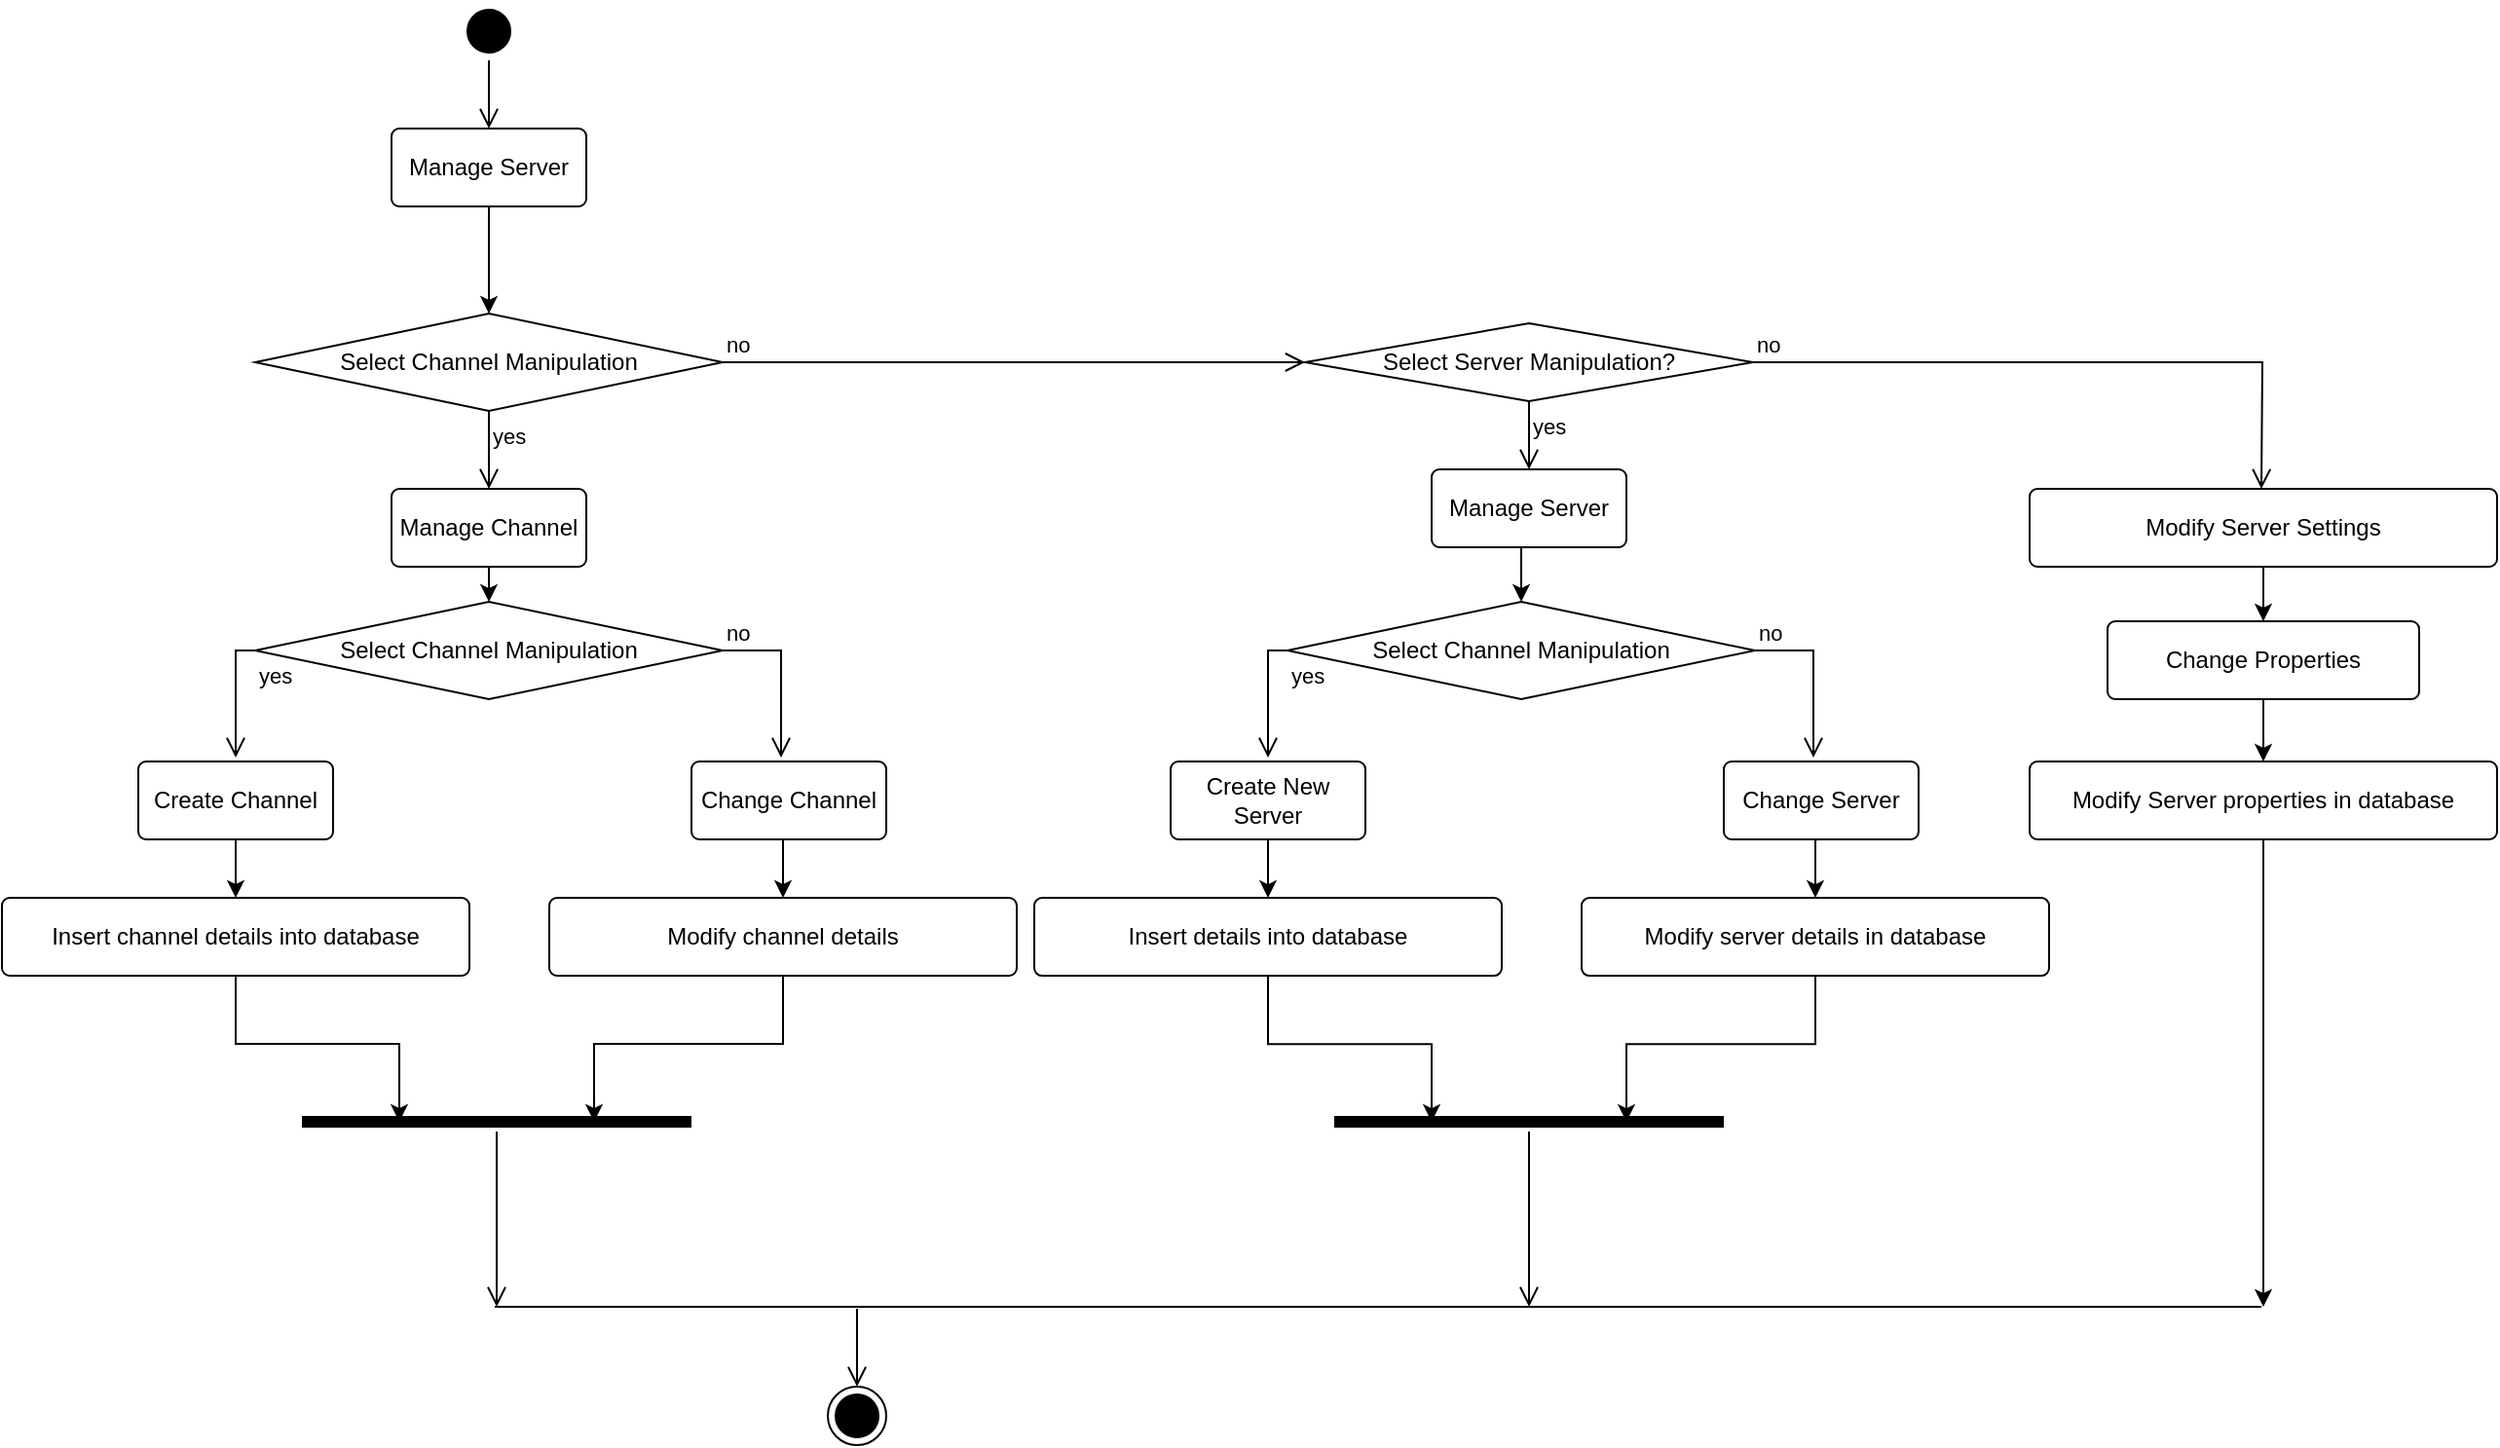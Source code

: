<mxfile version="24.7.8">
  <diagram name="Page-1" id="-ryBPKiw36kZiM9XK9C2">
    <mxGraphModel dx="2327" dy="1915" grid="1" gridSize="10" guides="1" tooltips="1" connect="1" arrows="1" fold="1" page="1" pageScale="1" pageWidth="827" pageHeight="1169" math="0" shadow="0">
      <root>
        <mxCell id="0" />
        <mxCell id="1" parent="0" />
        <mxCell id="vPE3skOQkjk9zv2rMg0B-1" value="" style="ellipse;html=1;shape=startState;fillColor=#000000;strokeColor=#000000;" parent="1" vertex="1">
          <mxGeometry x="195" y="-70" width="30" height="30" as="geometry" />
        </mxCell>
        <mxCell id="vPE3skOQkjk9zv2rMg0B-2" value="" style="edgeStyle=orthogonalEdgeStyle;html=1;verticalAlign=bottom;endArrow=open;endSize=8;strokeColor=#000000;rounded=0;entryX=0.5;entryY=0;entryDx=0;entryDy=0;" parent="1" source="vPE3skOQkjk9zv2rMg0B-1" edge="1" target="vPE3skOQkjk9zv2rMg0B-3">
          <mxGeometry relative="1" as="geometry">
            <mxPoint x="399" y="50" as="targetPoint" />
          </mxGeometry>
        </mxCell>
        <mxCell id="vPE3skOQkjk9zv2rMg0B-7" style="edgeStyle=orthogonalEdgeStyle;rounded=0;orthogonalLoop=1;jettySize=auto;html=1;exitX=0.5;exitY=1;exitDx=0;exitDy=0;entryX=0.5;entryY=0;entryDx=0;entryDy=0;" parent="1" source="vPE3skOQkjk9zv2rMg0B-3" target="vPE3skOQkjk9zv2rMg0B-4" edge="1">
          <mxGeometry relative="1" as="geometry" />
        </mxCell>
        <mxCell id="vPE3skOQkjk9zv2rMg0B-3" value="Manage Server" style="rounded=1;arcSize=10;whiteSpace=wrap;html=1;align=center;fillColor=none;" parent="1" vertex="1">
          <mxGeometry x="160" y="-5" width="100" height="40" as="geometry" />
        </mxCell>
        <mxCell id="vPE3skOQkjk9zv2rMg0B-4" value="Select Channel Manipulation" style="rhombus;whiteSpace=wrap;html=1;fontColor=#000000;fillColor=none;strokeColor=#000000;" parent="1" vertex="1">
          <mxGeometry x="90" y="90" width="240" height="50" as="geometry" />
        </mxCell>
        <mxCell id="vPE3skOQkjk9zv2rMg0B-5" value="no" style="edgeStyle=orthogonalEdgeStyle;html=1;align=left;verticalAlign=bottom;endArrow=open;endSize=8;strokeColor=#000000;rounded=0;entryX=0;entryY=0.5;entryDx=0;entryDy=0;" parent="1" source="vPE3skOQkjk9zv2rMg0B-4" target="vPE3skOQkjk9zv2rMg0B-10" edge="1">
          <mxGeometry x="-1" relative="1" as="geometry">
            <mxPoint x="490" y="115" as="targetPoint" />
          </mxGeometry>
        </mxCell>
        <mxCell id="vPE3skOQkjk9zv2rMg0B-6" value="yes" style="edgeStyle=orthogonalEdgeStyle;html=1;align=left;verticalAlign=top;endArrow=open;endSize=8;strokeColor=#000000;rounded=0;" parent="1" source="vPE3skOQkjk9zv2rMg0B-4" edge="1">
          <mxGeometry x="-1" relative="1" as="geometry">
            <mxPoint x="210" y="180" as="targetPoint" />
            <Array as="points">
              <mxPoint x="210" y="170" />
              <mxPoint x="210" y="170" />
            </Array>
          </mxGeometry>
        </mxCell>
        <mxCell id="vPE3skOQkjk9zv2rMg0B-10" value="Select Server Manipulation?" style="rhombus;whiteSpace=wrap;html=1;fontColor=#000000;fillColor=none;strokeColor=#000000;" parent="1" vertex="1">
          <mxGeometry x="629" y="95" width="230" height="40" as="geometry" />
        </mxCell>
        <mxCell id="vPE3skOQkjk9zv2rMg0B-11" value="no" style="edgeStyle=orthogonalEdgeStyle;html=1;align=left;verticalAlign=bottom;endArrow=open;endSize=8;strokeColor=#000000;rounded=0;" parent="1" source="vPE3skOQkjk9zv2rMg0B-10" edge="1">
          <mxGeometry x="-1" relative="1" as="geometry">
            <mxPoint x="1120" y="180" as="targetPoint" />
          </mxGeometry>
        </mxCell>
        <mxCell id="vPE3skOQkjk9zv2rMg0B-12" value="yes" style="edgeStyle=orthogonalEdgeStyle;html=1;align=left;verticalAlign=top;endArrow=open;endSize=8;strokeColor=#000000;rounded=0;" parent="1" source="vPE3skOQkjk9zv2rMg0B-10" edge="1">
          <mxGeometry x="-1" relative="1" as="geometry">
            <mxPoint x="744" y="170" as="targetPoint" />
            <Array as="points">
              <mxPoint x="744" y="150" />
              <mxPoint x="744" y="150" />
            </Array>
          </mxGeometry>
        </mxCell>
        <mxCell id="vPE3skOQkjk9zv2rMg0B-48" style="edgeStyle=orthogonalEdgeStyle;rounded=0;orthogonalLoop=1;jettySize=auto;html=1;exitX=0.5;exitY=1;exitDx=0;exitDy=0;entryX=0.5;entryY=0;entryDx=0;entryDy=0;" parent="1" source="vPE3skOQkjk9zv2rMg0B-13" target="vPE3skOQkjk9zv2rMg0B-43" edge="1">
          <mxGeometry relative="1" as="geometry" />
        </mxCell>
        <mxCell id="vPE3skOQkjk9zv2rMg0B-13" value="Manage Server" style="rounded=1;arcSize=10;whiteSpace=wrap;html=1;align=center;fillColor=none;" parent="1" vertex="1">
          <mxGeometry x="694" y="170" width="100" height="40" as="geometry" />
        </mxCell>
        <mxCell id="vPE3skOQkjk9zv2rMg0B-25" style="edgeStyle=orthogonalEdgeStyle;rounded=0;orthogonalLoop=1;jettySize=auto;html=1;exitX=0.5;exitY=1;exitDx=0;exitDy=0;entryX=0.5;entryY=0;entryDx=0;entryDy=0;" parent="1" source="vPE3skOQkjk9zv2rMg0B-18" target="vPE3skOQkjk9zv2rMg0B-22" edge="1">
          <mxGeometry relative="1" as="geometry" />
        </mxCell>
        <mxCell id="vPE3skOQkjk9zv2rMg0B-18" value="Manage Channel" style="rounded=1;arcSize=10;whiteSpace=wrap;html=1;align=center;fillColor=none;" parent="1" vertex="1">
          <mxGeometry x="160" y="180" width="100" height="40" as="geometry" />
        </mxCell>
        <mxCell id="vPE3skOQkjk9zv2rMg0B-22" value="Select Channel Manipulation" style="rhombus;whiteSpace=wrap;html=1;fontColor=#000000;fillColor=none;strokeColor=#000000;" parent="1" vertex="1">
          <mxGeometry x="90" y="238" width="240" height="50" as="geometry" />
        </mxCell>
        <mxCell id="vPE3skOQkjk9zv2rMg0B-23" value="no" style="edgeStyle=orthogonalEdgeStyle;html=1;align=left;verticalAlign=bottom;endArrow=open;endSize=8;strokeColor=#000000;rounded=0;" parent="1" source="vPE3skOQkjk9zv2rMg0B-22" edge="1">
          <mxGeometry x="-1" relative="1" as="geometry">
            <mxPoint x="360" y="318" as="targetPoint" />
            <Array as="points">
              <mxPoint x="360" y="263" />
            </Array>
          </mxGeometry>
        </mxCell>
        <mxCell id="vPE3skOQkjk9zv2rMg0B-24" value="yes" style="edgeStyle=orthogonalEdgeStyle;html=1;align=left;verticalAlign=top;endArrow=open;endSize=8;strokeColor=#000000;rounded=0;exitX=0;exitY=0.5;exitDx=0;exitDy=0;" parent="1" source="vPE3skOQkjk9zv2rMg0B-22" edge="1">
          <mxGeometry x="-1" relative="1" as="geometry">
            <mxPoint x="80" y="318" as="targetPoint" />
            <Array as="points">
              <mxPoint x="80" y="263" />
            </Array>
          </mxGeometry>
        </mxCell>
        <mxCell id="vPE3skOQkjk9zv2rMg0B-32" style="edgeStyle=orthogonalEdgeStyle;rounded=0;orthogonalLoop=1;jettySize=auto;html=1;exitX=0.5;exitY=1;exitDx=0;exitDy=0;entryX=0.5;entryY=0;entryDx=0;entryDy=0;" parent="1" source="vPE3skOQkjk9zv2rMg0B-27" target="vPE3skOQkjk9zv2rMg0B-29" edge="1">
          <mxGeometry relative="1" as="geometry" />
        </mxCell>
        <mxCell id="vPE3skOQkjk9zv2rMg0B-27" value="Create Channel" style="rounded=1;arcSize=10;whiteSpace=wrap;html=1;align=center;fillColor=none;" parent="1" vertex="1">
          <mxGeometry x="30" y="320" width="100" height="40" as="geometry" />
        </mxCell>
        <mxCell id="vPE3skOQkjk9zv2rMg0B-33" style="edgeStyle=orthogonalEdgeStyle;rounded=0;orthogonalLoop=1;jettySize=auto;html=1;exitX=0.5;exitY=1;exitDx=0;exitDy=0;entryX=0.5;entryY=0;entryDx=0;entryDy=0;" parent="1" source="vPE3skOQkjk9zv2rMg0B-28" target="vPE3skOQkjk9zv2rMg0B-31" edge="1">
          <mxGeometry relative="1" as="geometry" />
        </mxCell>
        <mxCell id="vPE3skOQkjk9zv2rMg0B-28" value="Change Channel" style="rounded=1;arcSize=10;whiteSpace=wrap;html=1;align=center;fillColor=none;" parent="1" vertex="1">
          <mxGeometry x="314" y="320" width="100" height="40" as="geometry" />
        </mxCell>
        <mxCell id="vPE3skOQkjk9zv2rMg0B-29" value="Insert channel details into database" style="rounded=1;arcSize=10;whiteSpace=wrap;html=1;align=center;fillColor=none;" parent="1" vertex="1">
          <mxGeometry x="-40" y="390" width="240" height="40" as="geometry" />
        </mxCell>
        <mxCell id="vPE3skOQkjk9zv2rMg0B-31" value="Modify channel details" style="rounded=1;arcSize=10;whiteSpace=wrap;html=1;align=center;fillColor=none;" parent="1" vertex="1">
          <mxGeometry x="241" y="390" width="240" height="40" as="geometry" />
        </mxCell>
        <mxCell id="vPE3skOQkjk9zv2rMg0B-36" value="" style="shape=line;html=1;strokeWidth=6;strokeColor=#000000;" parent="1" vertex="1">
          <mxGeometry x="114" y="500" width="200" height="10" as="geometry" />
        </mxCell>
        <mxCell id="vPE3skOQkjk9zv2rMg0B-37" value="" style="html=1;verticalAlign=bottom;endArrow=open;endSize=8;strokeColor=#000000;rounded=0;" parent="1" source="vPE3skOQkjk9zv2rMg0B-36" edge="1">
          <mxGeometry relative="1" as="geometry">
            <mxPoint x="214" y="600" as="targetPoint" />
          </mxGeometry>
        </mxCell>
        <mxCell id="vPE3skOQkjk9zv2rMg0B-38" style="edgeStyle=orthogonalEdgeStyle;rounded=0;orthogonalLoop=1;jettySize=auto;html=1;exitX=0.5;exitY=1;exitDx=0;exitDy=0;entryX=0.25;entryY=0.5;entryDx=0;entryDy=0;entryPerimeter=0;" parent="1" source="vPE3skOQkjk9zv2rMg0B-29" target="vPE3skOQkjk9zv2rMg0B-36" edge="1">
          <mxGeometry relative="1" as="geometry" />
        </mxCell>
        <mxCell id="vPE3skOQkjk9zv2rMg0B-39" style="edgeStyle=orthogonalEdgeStyle;rounded=0;orthogonalLoop=1;jettySize=auto;html=1;exitX=0.5;exitY=1;exitDx=0;exitDy=0;entryX=0.75;entryY=0.5;entryDx=0;entryDy=0;entryPerimeter=0;" parent="1" source="vPE3skOQkjk9zv2rMg0B-31" target="vPE3skOQkjk9zv2rMg0B-36" edge="1">
          <mxGeometry relative="1" as="geometry" />
        </mxCell>
        <mxCell id="vPE3skOQkjk9zv2rMg0B-40" value="" style="ellipse;html=1;shape=endState;fillColor=#000000;strokeColor=#000000;" parent="1" vertex="1">
          <mxGeometry x="384" y="641" width="30" height="30" as="geometry" />
        </mxCell>
        <mxCell id="vPE3skOQkjk9zv2rMg0B-42" value="" style="edgeStyle=orthogonalEdgeStyle;html=1;verticalAlign=bottom;endArrow=open;endSize=8;strokeColor=#000000;rounded=0;" parent="1" edge="1">
          <mxGeometry relative="1" as="geometry">
            <mxPoint x="399" y="641" as="targetPoint" />
            <mxPoint x="399" y="601" as="sourcePoint" />
          </mxGeometry>
        </mxCell>
        <mxCell id="vPE3skOQkjk9zv2rMg0B-43" value="Select Channel Manipulation" style="rhombus;whiteSpace=wrap;html=1;fontColor=#000000;fillColor=none;strokeColor=#000000;" parent="1" vertex="1">
          <mxGeometry x="620" y="238" width="240" height="50" as="geometry" />
        </mxCell>
        <mxCell id="vPE3skOQkjk9zv2rMg0B-44" value="no" style="edgeStyle=orthogonalEdgeStyle;html=1;align=left;verticalAlign=bottom;endArrow=open;endSize=8;strokeColor=#000000;rounded=0;" parent="1" source="vPE3skOQkjk9zv2rMg0B-43" edge="1">
          <mxGeometry x="-1" relative="1" as="geometry">
            <mxPoint x="890" y="318" as="targetPoint" />
            <Array as="points">
              <mxPoint x="890" y="263" />
            </Array>
          </mxGeometry>
        </mxCell>
        <mxCell id="vPE3skOQkjk9zv2rMg0B-45" value="yes" style="edgeStyle=orthogonalEdgeStyle;html=1;align=left;verticalAlign=top;endArrow=open;endSize=8;strokeColor=#000000;rounded=0;exitX=0;exitY=0.5;exitDx=0;exitDy=0;" parent="1" source="vPE3skOQkjk9zv2rMg0B-43" edge="1">
          <mxGeometry x="-1" relative="1" as="geometry">
            <mxPoint x="610" y="318" as="targetPoint" />
            <Array as="points">
              <mxPoint x="610" y="263" />
            </Array>
          </mxGeometry>
        </mxCell>
        <mxCell id="vPE3skOQkjk9zv2rMg0B-46" value="Create New Server" style="rounded=1;arcSize=10;whiteSpace=wrap;html=1;align=center;fillColor=none;" parent="1" vertex="1">
          <mxGeometry x="560" y="320" width="100" height="40" as="geometry" />
        </mxCell>
        <mxCell id="vPE3skOQkjk9zv2rMg0B-47" value="Change Server" style="rounded=1;arcSize=10;whiteSpace=wrap;html=1;align=center;fillColor=none;" parent="1" vertex="1">
          <mxGeometry x="844" y="320" width="100" height="40" as="geometry" />
        </mxCell>
        <mxCell id="vPE3skOQkjk9zv2rMg0B-72" style="edgeStyle=orthogonalEdgeStyle;rounded=0;orthogonalLoop=1;jettySize=auto;html=1;exitX=0.5;exitY=1;exitDx=0;exitDy=0;entryX=0.5;entryY=0;entryDx=0;entryDy=0;" parent="1" target="vPE3skOQkjk9zv2rMg0B-74" edge="1">
          <mxGeometry relative="1" as="geometry">
            <mxPoint x="610" y="360.05" as="sourcePoint" />
          </mxGeometry>
        </mxCell>
        <mxCell id="vPE3skOQkjk9zv2rMg0B-73" style="edgeStyle=orthogonalEdgeStyle;rounded=0;orthogonalLoop=1;jettySize=auto;html=1;exitX=0.5;exitY=1;exitDx=0;exitDy=0;entryX=0.5;entryY=0;entryDx=0;entryDy=0;" parent="1" target="vPE3skOQkjk9zv2rMg0B-75" edge="1">
          <mxGeometry relative="1" as="geometry">
            <mxPoint x="894" y="360.05" as="sourcePoint" />
          </mxGeometry>
        </mxCell>
        <mxCell id="vPE3skOQkjk9zv2rMg0B-74" value="Insert details into database" style="rounded=1;arcSize=10;whiteSpace=wrap;html=1;align=center;fillColor=none;" parent="1" vertex="1">
          <mxGeometry x="490" y="390.05" width="240" height="40" as="geometry" />
        </mxCell>
        <mxCell id="vPE3skOQkjk9zv2rMg0B-75" value="Modify server details in database" style="rounded=1;arcSize=10;whiteSpace=wrap;html=1;align=center;fillColor=none;" parent="1" vertex="1">
          <mxGeometry x="771" y="390.05" width="240" height="40" as="geometry" />
        </mxCell>
        <mxCell id="vPE3skOQkjk9zv2rMg0B-76" value="" style="shape=line;html=1;strokeWidth=6;strokeColor=#000000;" parent="1" vertex="1">
          <mxGeometry x="644" y="500.05" width="200" height="10" as="geometry" />
        </mxCell>
        <mxCell id="vPE3skOQkjk9zv2rMg0B-77" value="" style="edgeStyle=orthogonalEdgeStyle;html=1;verticalAlign=bottom;endArrow=open;endSize=8;strokeColor=#000000;rounded=0;" parent="1" source="vPE3skOQkjk9zv2rMg0B-76" edge="1">
          <mxGeometry relative="1" as="geometry">
            <mxPoint x="744" y="600" as="targetPoint" />
          </mxGeometry>
        </mxCell>
        <mxCell id="vPE3skOQkjk9zv2rMg0B-78" style="edgeStyle=orthogonalEdgeStyle;rounded=0;orthogonalLoop=1;jettySize=auto;html=1;exitX=0.5;exitY=1;exitDx=0;exitDy=0;entryX=0.25;entryY=0.5;entryDx=0;entryDy=0;entryPerimeter=0;" parent="1" source="vPE3skOQkjk9zv2rMg0B-74" target="vPE3skOQkjk9zv2rMg0B-76" edge="1">
          <mxGeometry relative="1" as="geometry" />
        </mxCell>
        <mxCell id="vPE3skOQkjk9zv2rMg0B-79" style="edgeStyle=orthogonalEdgeStyle;rounded=0;orthogonalLoop=1;jettySize=auto;html=1;exitX=0.5;exitY=1;exitDx=0;exitDy=0;entryX=0.75;entryY=0.5;entryDx=0;entryDy=0;entryPerimeter=0;" parent="1" source="vPE3skOQkjk9zv2rMg0B-75" target="vPE3skOQkjk9zv2rMg0B-76" edge="1">
          <mxGeometry relative="1" as="geometry" />
        </mxCell>
        <mxCell id="vPE3skOQkjk9zv2rMg0B-82" style="edgeStyle=orthogonalEdgeStyle;rounded=0;orthogonalLoop=1;jettySize=auto;html=1;exitX=0.5;exitY=1;exitDx=0;exitDy=0;entryX=0.5;entryY=0;entryDx=0;entryDy=0;" parent="1" source="vPE3skOQkjk9zv2rMg0B-80" target="vPE3skOQkjk9zv2rMg0B-81" edge="1">
          <mxGeometry relative="1" as="geometry" />
        </mxCell>
        <mxCell id="vPE3skOQkjk9zv2rMg0B-80" value="Modify Server Settings" style="rounded=1;arcSize=10;whiteSpace=wrap;html=1;align=center;fillColor=none;" parent="1" vertex="1">
          <mxGeometry x="1001" y="180" width="240" height="40" as="geometry" />
        </mxCell>
        <mxCell id="vPE3skOQkjk9zv2rMg0B-84" style="edgeStyle=orthogonalEdgeStyle;rounded=0;orthogonalLoop=1;jettySize=auto;html=1;exitX=0.5;exitY=1;exitDx=0;exitDy=0;entryX=0.5;entryY=0;entryDx=0;entryDy=0;" parent="1" source="vPE3skOQkjk9zv2rMg0B-81" target="vPE3skOQkjk9zv2rMg0B-83" edge="1">
          <mxGeometry relative="1" as="geometry" />
        </mxCell>
        <mxCell id="vPE3skOQkjk9zv2rMg0B-81" value="Change Properties" style="rounded=1;arcSize=10;whiteSpace=wrap;html=1;align=center;fillColor=none;" parent="1" vertex="1">
          <mxGeometry x="1041" y="248" width="160" height="40" as="geometry" />
        </mxCell>
        <mxCell id="vPE3skOQkjk9zv2rMg0B-92" style="edgeStyle=orthogonalEdgeStyle;rounded=0;orthogonalLoop=1;jettySize=auto;html=1;exitX=0.5;exitY=1;exitDx=0;exitDy=0;" parent="1" source="vPE3skOQkjk9zv2rMg0B-83" edge="1">
          <mxGeometry relative="1" as="geometry">
            <mxPoint x="1121" y="600" as="targetPoint" />
          </mxGeometry>
        </mxCell>
        <mxCell id="vPE3skOQkjk9zv2rMg0B-83" value="Modify Server properties in database" style="rounded=1;arcSize=10;whiteSpace=wrap;html=1;align=center;fillColor=none;" parent="1" vertex="1">
          <mxGeometry x="1001" y="320" width="240" height="40" as="geometry" />
        </mxCell>
        <mxCell id="vPE3skOQkjk9zv2rMg0B-89" value="" style="endArrow=none;html=1;rounded=0;" parent="1" edge="1">
          <mxGeometry width="50" height="50" relative="1" as="geometry">
            <mxPoint x="213" y="600" as="sourcePoint" />
            <mxPoint x="1120" y="600" as="targetPoint" />
          </mxGeometry>
        </mxCell>
      </root>
    </mxGraphModel>
  </diagram>
</mxfile>

